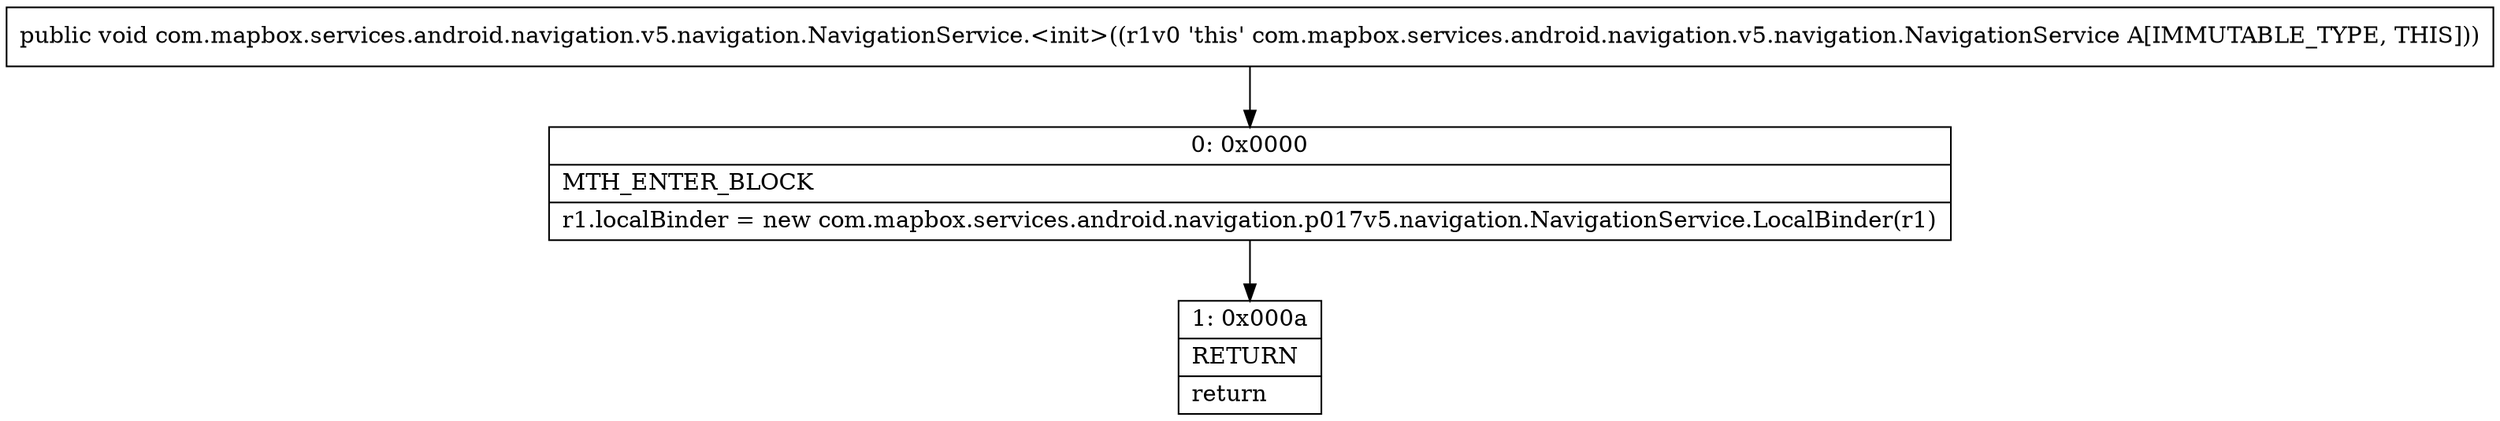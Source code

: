 digraph "CFG forcom.mapbox.services.android.navigation.v5.navigation.NavigationService.\<init\>()V" {
Node_0 [shape=record,label="{0\:\ 0x0000|MTH_ENTER_BLOCK\l|r1.localBinder = new com.mapbox.services.android.navigation.p017v5.navigation.NavigationService.LocalBinder(r1)\l}"];
Node_1 [shape=record,label="{1\:\ 0x000a|RETURN\l|return\l}"];
MethodNode[shape=record,label="{public void com.mapbox.services.android.navigation.v5.navigation.NavigationService.\<init\>((r1v0 'this' com.mapbox.services.android.navigation.v5.navigation.NavigationService A[IMMUTABLE_TYPE, THIS])) }"];
MethodNode -> Node_0;
Node_0 -> Node_1;
}


